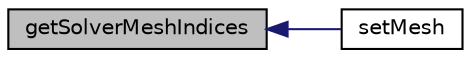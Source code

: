 digraph "getSolverMeshIndices"
{
  bgcolor="transparent";
  edge [fontname="Helvetica",fontsize="10",labelfontname="Helvetica",labelfontsize="10"];
  node [fontname="Helvetica",fontsize="10",shape=record];
  rankdir="LR";
  Node117 [label="getSolverMeshIndices",height=0.2,width=0.4,color="black", fillcolor="grey75", style="filled", fontcolor="black"];
  Node117 -> Node118 [dir="back",color="midnightblue",fontsize="10",style="solid",fontname="Helvetica"];
  Node118 [label="setMesh",height=0.2,width=0.4,color="black",URL="$classdafoam_1_1pyDAFoam_1_1PYDAFOAM.html#a9a37af332c46ce5d38b00e0073632e9c"];
}
